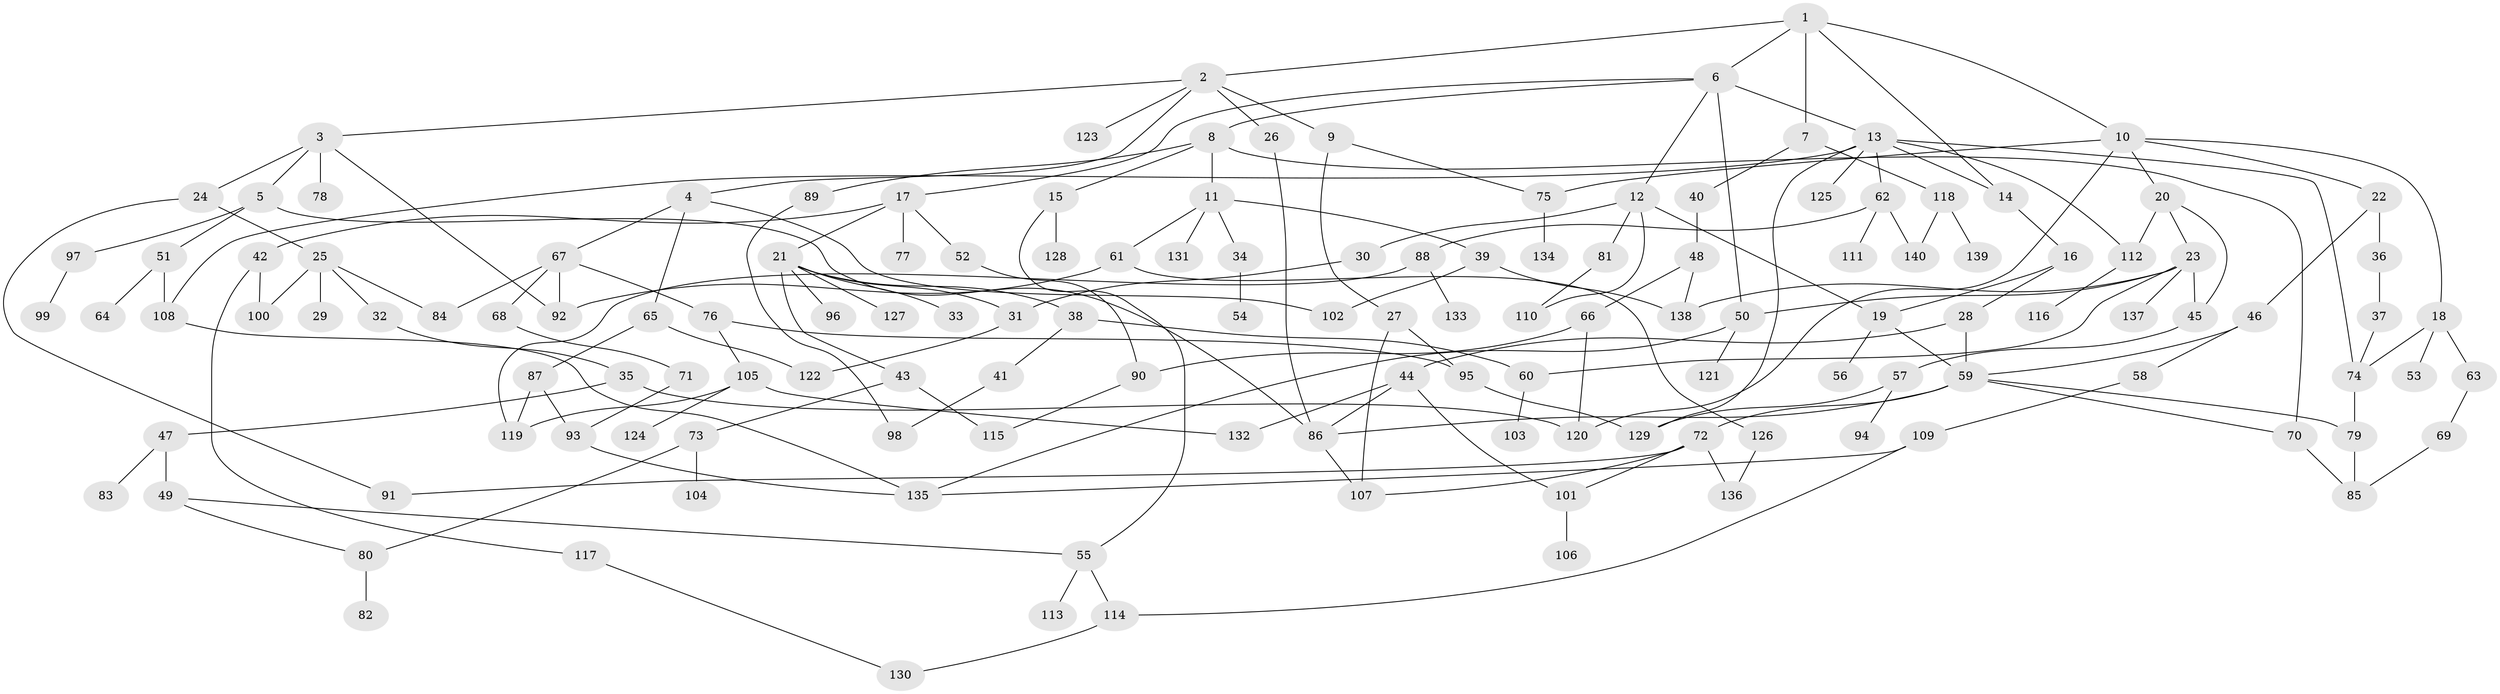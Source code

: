 // coarse degree distribution, {6: 0.05263157894736842, 7: 0.010526315789473684, 4: 0.09473684210526316, 9: 0.021052631578947368, 5: 0.11578947368421053, 3: 0.23157894736842105, 2: 0.24210526315789474, 10: 0.010526315789473684, 1: 0.21052631578947367, 8: 0.010526315789473684}
// Generated by graph-tools (version 1.1) at 2025/41/03/06/25 10:41:28]
// undirected, 140 vertices, 193 edges
graph export_dot {
graph [start="1"]
  node [color=gray90,style=filled];
  1;
  2;
  3;
  4;
  5;
  6;
  7;
  8;
  9;
  10;
  11;
  12;
  13;
  14;
  15;
  16;
  17;
  18;
  19;
  20;
  21;
  22;
  23;
  24;
  25;
  26;
  27;
  28;
  29;
  30;
  31;
  32;
  33;
  34;
  35;
  36;
  37;
  38;
  39;
  40;
  41;
  42;
  43;
  44;
  45;
  46;
  47;
  48;
  49;
  50;
  51;
  52;
  53;
  54;
  55;
  56;
  57;
  58;
  59;
  60;
  61;
  62;
  63;
  64;
  65;
  66;
  67;
  68;
  69;
  70;
  71;
  72;
  73;
  74;
  75;
  76;
  77;
  78;
  79;
  80;
  81;
  82;
  83;
  84;
  85;
  86;
  87;
  88;
  89;
  90;
  91;
  92;
  93;
  94;
  95;
  96;
  97;
  98;
  99;
  100;
  101;
  102;
  103;
  104;
  105;
  106;
  107;
  108;
  109;
  110;
  111;
  112;
  113;
  114;
  115;
  116;
  117;
  118;
  119;
  120;
  121;
  122;
  123;
  124;
  125;
  126;
  127;
  128;
  129;
  130;
  131;
  132;
  133;
  134;
  135;
  136;
  137;
  138;
  139;
  140;
  1 -- 2;
  1 -- 6;
  1 -- 7;
  1 -- 10;
  1 -- 14;
  2 -- 3;
  2 -- 4;
  2 -- 9;
  2 -- 26;
  2 -- 123;
  3 -- 5;
  3 -- 24;
  3 -- 78;
  3 -- 92;
  4 -- 65;
  4 -- 67;
  4 -- 102;
  5 -- 51;
  5 -- 97;
  5 -- 86;
  6 -- 8;
  6 -- 12;
  6 -- 13;
  6 -- 17;
  6 -- 50;
  7 -- 40;
  7 -- 118;
  8 -- 11;
  8 -- 15;
  8 -- 70;
  8 -- 89;
  9 -- 27;
  9 -- 75;
  10 -- 18;
  10 -- 20;
  10 -- 22;
  10 -- 75;
  10 -- 120;
  11 -- 34;
  11 -- 39;
  11 -- 61;
  11 -- 131;
  12 -- 30;
  12 -- 81;
  12 -- 19;
  12 -- 110;
  13 -- 62;
  13 -- 108;
  13 -- 125;
  13 -- 129;
  13 -- 74;
  13 -- 112;
  13 -- 14;
  14 -- 16;
  15 -- 128;
  15 -- 55;
  16 -- 19;
  16 -- 28;
  17 -- 21;
  17 -- 42;
  17 -- 52;
  17 -- 77;
  18 -- 53;
  18 -- 63;
  18 -- 74;
  19 -- 56;
  19 -- 59;
  20 -- 23;
  20 -- 45;
  20 -- 112;
  21 -- 31;
  21 -- 33;
  21 -- 38;
  21 -- 43;
  21 -- 96;
  21 -- 127;
  22 -- 36;
  22 -- 46;
  23 -- 50;
  23 -- 137;
  23 -- 60;
  23 -- 45;
  23 -- 138;
  24 -- 25;
  24 -- 91;
  25 -- 29;
  25 -- 32;
  25 -- 84;
  25 -- 100;
  26 -- 86;
  27 -- 107;
  27 -- 95;
  28 -- 44;
  28 -- 59;
  30 -- 31;
  31 -- 122;
  32 -- 35;
  34 -- 54;
  35 -- 47;
  35 -- 120;
  36 -- 37;
  37 -- 74;
  38 -- 41;
  38 -- 60;
  39 -- 102;
  39 -- 138;
  40 -- 48;
  41 -- 98;
  42 -- 117;
  42 -- 100;
  43 -- 73;
  43 -- 115;
  44 -- 86;
  44 -- 132;
  44 -- 101;
  45 -- 57;
  46 -- 58;
  46 -- 59;
  47 -- 49;
  47 -- 83;
  48 -- 66;
  48 -- 138;
  49 -- 55;
  49 -- 80;
  50 -- 121;
  50 -- 135;
  51 -- 64;
  51 -- 108;
  52 -- 90;
  55 -- 113;
  55 -- 114;
  57 -- 94;
  57 -- 129;
  58 -- 109;
  59 -- 72;
  59 -- 79;
  59 -- 86;
  59 -- 70;
  60 -- 103;
  61 -- 126;
  61 -- 92;
  62 -- 88;
  62 -- 111;
  62 -- 140;
  63 -- 69;
  65 -- 87;
  65 -- 122;
  66 -- 90;
  66 -- 120;
  67 -- 68;
  67 -- 76;
  67 -- 92;
  67 -- 84;
  68 -- 71;
  69 -- 85;
  70 -- 85;
  71 -- 93;
  72 -- 101;
  72 -- 136;
  72 -- 91;
  72 -- 107;
  73 -- 104;
  73 -- 80;
  74 -- 79;
  75 -- 134;
  76 -- 95;
  76 -- 105;
  79 -- 85;
  80 -- 82;
  81 -- 110;
  86 -- 107;
  87 -- 93;
  87 -- 119;
  88 -- 133;
  88 -- 119;
  89 -- 98;
  90 -- 115;
  93 -- 135;
  95 -- 129;
  97 -- 99;
  101 -- 106;
  105 -- 119;
  105 -- 124;
  105 -- 132;
  108 -- 135;
  109 -- 114;
  109 -- 135;
  112 -- 116;
  114 -- 130;
  117 -- 130;
  118 -- 139;
  118 -- 140;
  126 -- 136;
}
